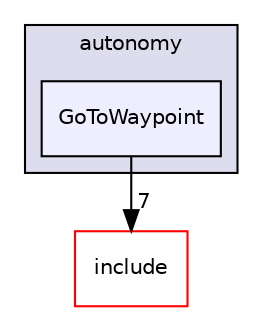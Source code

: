 digraph "/root/scrimmage/scrimmage/src/plugins/autonomy/GoToWaypoint" {
  compound=true
  node [ fontsize="10", fontname="Helvetica"];
  edge [ labelfontsize="10", labelfontname="Helvetica"];
  subgraph clusterdir_9a5cd39d655c6343ef9bc0ff48b9632e {
    graph [ bgcolor="#ddddee", pencolor="black", label="autonomy" fontname="Helvetica", fontsize="10", URL="dir_9a5cd39d655c6343ef9bc0ff48b9632e.html"]
  dir_0b9bc72197fa68b7b89aea8fdf9f7c54 [shape=box, label="GoToWaypoint", style="filled", fillcolor="#eeeeff", pencolor="black", URL="dir_0b9bc72197fa68b7b89aea8fdf9f7c54.html"];
  }
  dir_d44c64559bbebec7f509842c48db8b23 [shape=box label="include" fillcolor="white" style="filled" color="red" URL="dir_d44c64559bbebec7f509842c48db8b23.html"];
  dir_0b9bc72197fa68b7b89aea8fdf9f7c54->dir_d44c64559bbebec7f509842c48db8b23 [headlabel="7", labeldistance=1.5 headhref="dir_000173_000004.html"];
}
